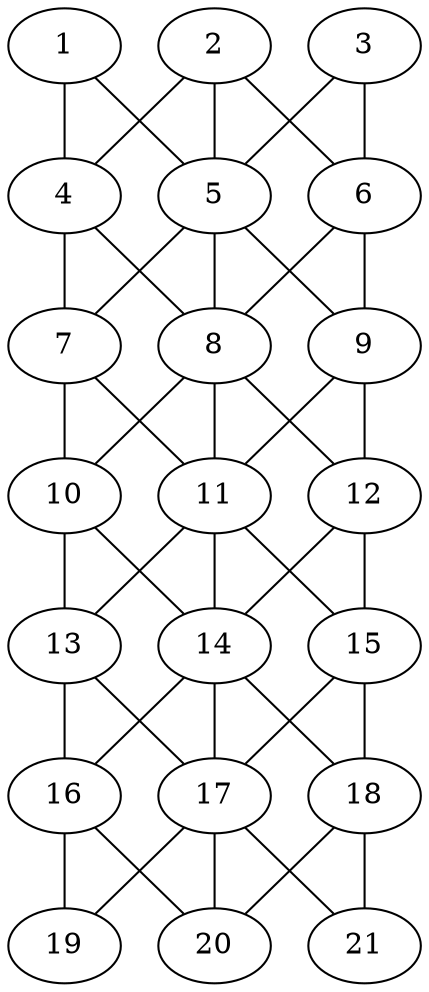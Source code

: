 graph "stencil-1" {
	1;
	2;
	3;
	4;
	5;
	6;
	7;
	8;
	9;
	10;
	11;
	12;
	13;
	14;
	15;
	16;
	17;
	18;
	19;
	20;
	21;
	1 -- 4	[Weight=3];
	1 -- 5	[Weight=2];
	2 -- 4	[Weight=5];
	2 -- 5	[Weight=7];
	2 -- 6	[Weight=5];
	3 -- 5	[Weight=10];
	3 -- 6	[Weight=6];
	4 -- 7	[Weight=9];
	4 -- 8	[Weight=5];
	5 -- 7	[Weight=3];
	5 -- 8	[Weight=8];
	5 -- 9	[Weight=3];
	6 -- 8	[Weight=3];
	6 -- 9	[Weight=6];
	7 -- 10	[Weight=8];
	7 -- 11	[Weight=2];
	8 -- 10	[Weight=3];
	8 -- 11	[Weight=10];
	8 -- 12	[Weight=10];
	9 -- 11	[Weight=6];
	9 -- 12	[Weight=9];
	10 -- 13	[Weight=6];
	10 -- 14	[Weight=10];
	11 -- 13	[Weight=5];
	11 -- 14	[Weight=7];
	11 -- 15	[Weight=3];
	12 -- 14	[Weight=7];
	12 -- 15	[Weight=7];
	13 -- 16	[Weight=8];
	13 -- 17	[Weight=10];
	14 -- 16	[Weight=6];
	14 -- 17	[Weight=2];
	14 -- 18	[Weight=6];
	15 -- 17	[Weight=7];
	15 -- 18	[Weight=9];
	16 -- 19	[Weight=7];
	16 -- 20	[Weight=6];
	17 -- 19	[Weight=6];
	17 -- 20	[Weight=7];
	17 -- 21	[Weight=2];
	18 -- 20	[Weight=2];
	18 -- 21	[Weight=3];
}
